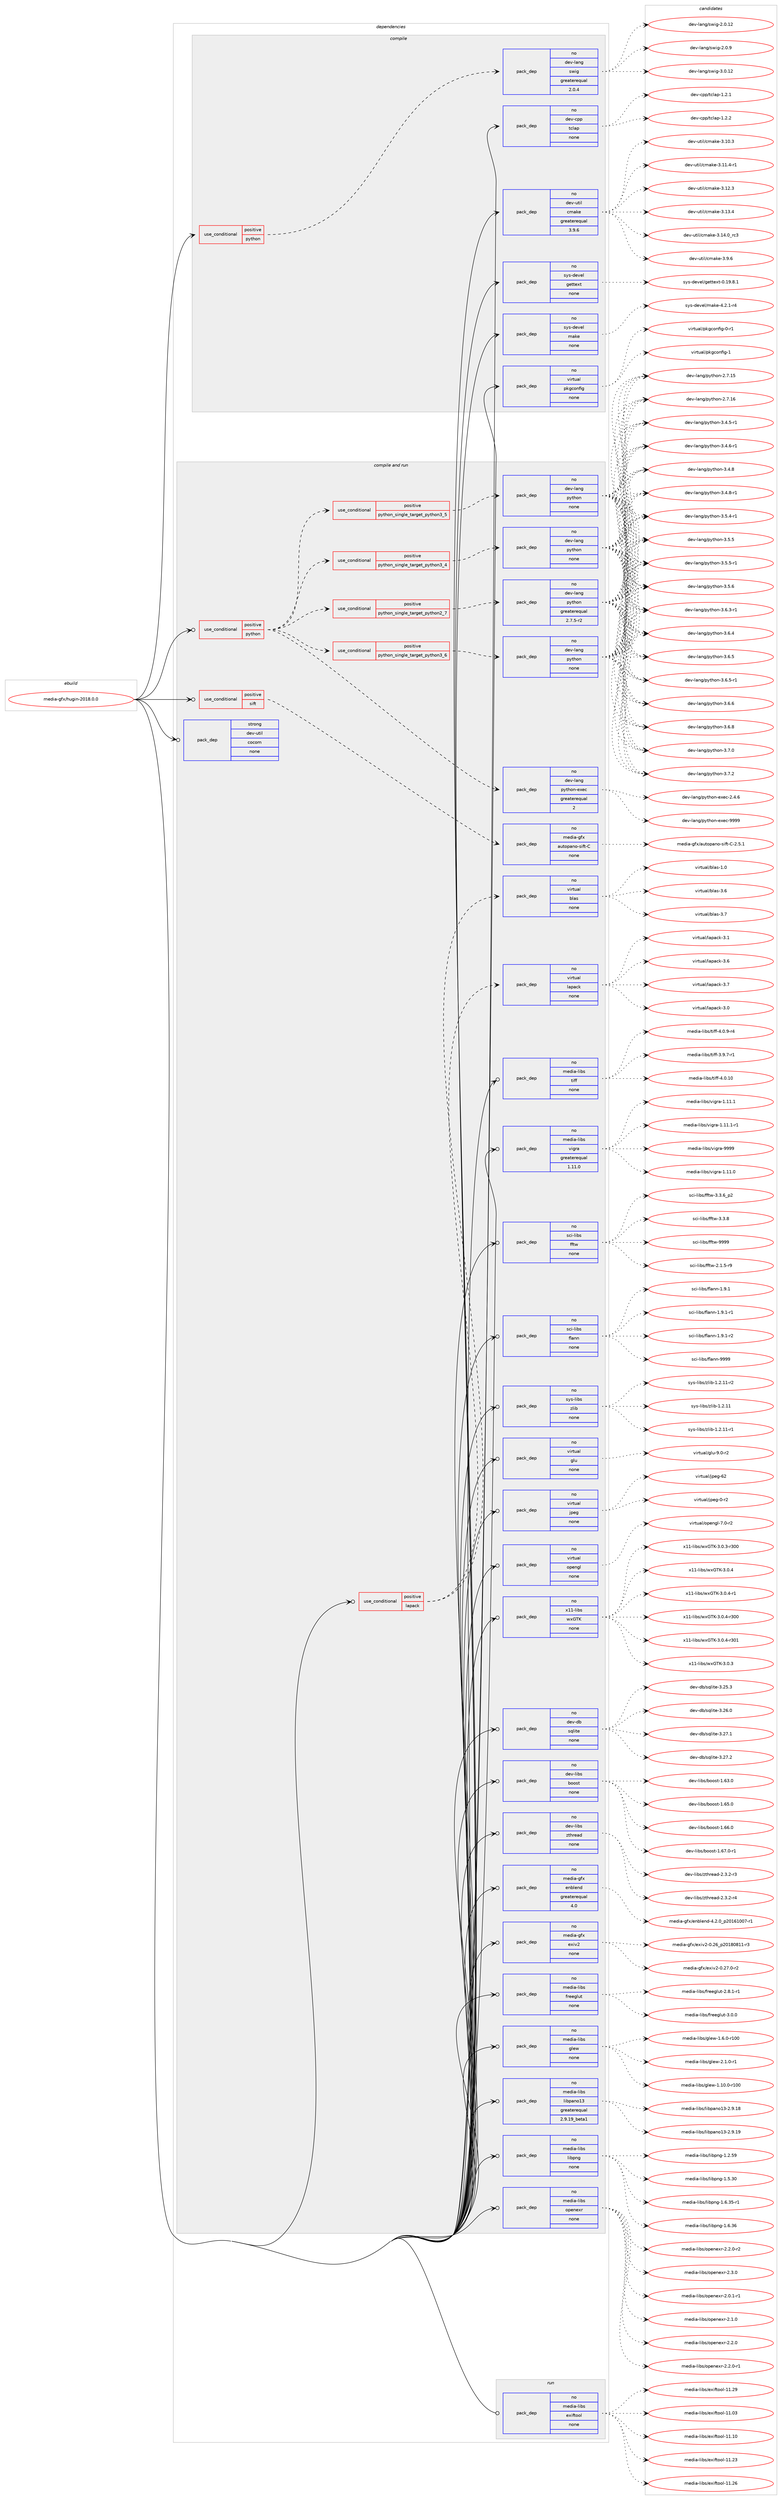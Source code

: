 digraph prolog {

# *************
# Graph options
# *************

newrank=true;
concentrate=true;
compound=true;
graph [rankdir=LR,fontname=Helvetica,fontsize=10,ranksep=1.5];#, ranksep=2.5, nodesep=0.2];
edge  [arrowhead=vee];
node  [fontname=Helvetica,fontsize=10];

# **********
# The ebuild
# **********

subgraph cluster_leftcol {
color=gray;
rank=same;
label=<<i>ebuild</i>>;
id [label="media-gfx/hugin-2018.0.0", color=red, width=4, href="../media-gfx/hugin-2018.0.0.svg"];
}

# ****************
# The dependencies
# ****************

subgraph cluster_midcol {
color=gray;
label=<<i>dependencies</i>>;
subgraph cluster_compile {
fillcolor="#eeeeee";
style=filled;
label=<<i>compile</i>>;
subgraph cond432851 {
dependency1605248 [label=<<TABLE BORDER="0" CELLBORDER="1" CELLSPACING="0" CELLPADDING="4"><TR><TD ROWSPAN="3" CELLPADDING="10">use_conditional</TD></TR><TR><TD>positive</TD></TR><TR><TD>python</TD></TR></TABLE>>, shape=none, color=red];
subgraph pack1146803 {
dependency1605249 [label=<<TABLE BORDER="0" CELLBORDER="1" CELLSPACING="0" CELLPADDING="4" WIDTH="220"><TR><TD ROWSPAN="6" CELLPADDING="30">pack_dep</TD></TR><TR><TD WIDTH="110">no</TD></TR><TR><TD>dev-lang</TD></TR><TR><TD>swig</TD></TR><TR><TD>greaterequal</TD></TR><TR><TD>2.0.4</TD></TR></TABLE>>, shape=none, color=blue];
}
dependency1605248:e -> dependency1605249:w [weight=20,style="dashed",arrowhead="vee"];
}
id:e -> dependency1605248:w [weight=20,style="solid",arrowhead="vee"];
subgraph pack1146804 {
dependency1605250 [label=<<TABLE BORDER="0" CELLBORDER="1" CELLSPACING="0" CELLPADDING="4" WIDTH="220"><TR><TD ROWSPAN="6" CELLPADDING="30">pack_dep</TD></TR><TR><TD WIDTH="110">no</TD></TR><TR><TD>dev-cpp</TD></TR><TR><TD>tclap</TD></TR><TR><TD>none</TD></TR><TR><TD></TD></TR></TABLE>>, shape=none, color=blue];
}
id:e -> dependency1605250:w [weight=20,style="solid",arrowhead="vee"];
subgraph pack1146805 {
dependency1605251 [label=<<TABLE BORDER="0" CELLBORDER="1" CELLSPACING="0" CELLPADDING="4" WIDTH="220"><TR><TD ROWSPAN="6" CELLPADDING="30">pack_dep</TD></TR><TR><TD WIDTH="110">no</TD></TR><TR><TD>dev-util</TD></TR><TR><TD>cmake</TD></TR><TR><TD>greaterequal</TD></TR><TR><TD>3.9.6</TD></TR></TABLE>>, shape=none, color=blue];
}
id:e -> dependency1605251:w [weight=20,style="solid",arrowhead="vee"];
subgraph pack1146806 {
dependency1605252 [label=<<TABLE BORDER="0" CELLBORDER="1" CELLSPACING="0" CELLPADDING="4" WIDTH="220"><TR><TD ROWSPAN="6" CELLPADDING="30">pack_dep</TD></TR><TR><TD WIDTH="110">no</TD></TR><TR><TD>sys-devel</TD></TR><TR><TD>gettext</TD></TR><TR><TD>none</TD></TR><TR><TD></TD></TR></TABLE>>, shape=none, color=blue];
}
id:e -> dependency1605252:w [weight=20,style="solid",arrowhead="vee"];
subgraph pack1146807 {
dependency1605253 [label=<<TABLE BORDER="0" CELLBORDER="1" CELLSPACING="0" CELLPADDING="4" WIDTH="220"><TR><TD ROWSPAN="6" CELLPADDING="30">pack_dep</TD></TR><TR><TD WIDTH="110">no</TD></TR><TR><TD>sys-devel</TD></TR><TR><TD>make</TD></TR><TR><TD>none</TD></TR><TR><TD></TD></TR></TABLE>>, shape=none, color=blue];
}
id:e -> dependency1605253:w [weight=20,style="solid",arrowhead="vee"];
subgraph pack1146808 {
dependency1605254 [label=<<TABLE BORDER="0" CELLBORDER="1" CELLSPACING="0" CELLPADDING="4" WIDTH="220"><TR><TD ROWSPAN="6" CELLPADDING="30">pack_dep</TD></TR><TR><TD WIDTH="110">no</TD></TR><TR><TD>virtual</TD></TR><TR><TD>pkgconfig</TD></TR><TR><TD>none</TD></TR><TR><TD></TD></TR></TABLE>>, shape=none, color=blue];
}
id:e -> dependency1605254:w [weight=20,style="solid",arrowhead="vee"];
}
subgraph cluster_compileandrun {
fillcolor="#eeeeee";
style=filled;
label=<<i>compile and run</i>>;
subgraph cond432852 {
dependency1605255 [label=<<TABLE BORDER="0" CELLBORDER="1" CELLSPACING="0" CELLPADDING="4"><TR><TD ROWSPAN="3" CELLPADDING="10">use_conditional</TD></TR><TR><TD>positive</TD></TR><TR><TD>lapack</TD></TR></TABLE>>, shape=none, color=red];
subgraph pack1146809 {
dependency1605256 [label=<<TABLE BORDER="0" CELLBORDER="1" CELLSPACING="0" CELLPADDING="4" WIDTH="220"><TR><TD ROWSPAN="6" CELLPADDING="30">pack_dep</TD></TR><TR><TD WIDTH="110">no</TD></TR><TR><TD>virtual</TD></TR><TR><TD>blas</TD></TR><TR><TD>none</TD></TR><TR><TD></TD></TR></TABLE>>, shape=none, color=blue];
}
dependency1605255:e -> dependency1605256:w [weight=20,style="dashed",arrowhead="vee"];
subgraph pack1146810 {
dependency1605257 [label=<<TABLE BORDER="0" CELLBORDER="1" CELLSPACING="0" CELLPADDING="4" WIDTH="220"><TR><TD ROWSPAN="6" CELLPADDING="30">pack_dep</TD></TR><TR><TD WIDTH="110">no</TD></TR><TR><TD>virtual</TD></TR><TR><TD>lapack</TD></TR><TR><TD>none</TD></TR><TR><TD></TD></TR></TABLE>>, shape=none, color=blue];
}
dependency1605255:e -> dependency1605257:w [weight=20,style="dashed",arrowhead="vee"];
}
id:e -> dependency1605255:w [weight=20,style="solid",arrowhead="odotvee"];
subgraph cond432853 {
dependency1605258 [label=<<TABLE BORDER="0" CELLBORDER="1" CELLSPACING="0" CELLPADDING="4"><TR><TD ROWSPAN="3" CELLPADDING="10">use_conditional</TD></TR><TR><TD>positive</TD></TR><TR><TD>python</TD></TR></TABLE>>, shape=none, color=red];
subgraph cond432854 {
dependency1605259 [label=<<TABLE BORDER="0" CELLBORDER="1" CELLSPACING="0" CELLPADDING="4"><TR><TD ROWSPAN="3" CELLPADDING="10">use_conditional</TD></TR><TR><TD>positive</TD></TR><TR><TD>python_single_target_python2_7</TD></TR></TABLE>>, shape=none, color=red];
subgraph pack1146811 {
dependency1605260 [label=<<TABLE BORDER="0" CELLBORDER="1" CELLSPACING="0" CELLPADDING="4" WIDTH="220"><TR><TD ROWSPAN="6" CELLPADDING="30">pack_dep</TD></TR><TR><TD WIDTH="110">no</TD></TR><TR><TD>dev-lang</TD></TR><TR><TD>python</TD></TR><TR><TD>greaterequal</TD></TR><TR><TD>2.7.5-r2</TD></TR></TABLE>>, shape=none, color=blue];
}
dependency1605259:e -> dependency1605260:w [weight=20,style="dashed",arrowhead="vee"];
}
dependency1605258:e -> dependency1605259:w [weight=20,style="dashed",arrowhead="vee"];
subgraph cond432855 {
dependency1605261 [label=<<TABLE BORDER="0" CELLBORDER="1" CELLSPACING="0" CELLPADDING="4"><TR><TD ROWSPAN="3" CELLPADDING="10">use_conditional</TD></TR><TR><TD>positive</TD></TR><TR><TD>python_single_target_python3_4</TD></TR></TABLE>>, shape=none, color=red];
subgraph pack1146812 {
dependency1605262 [label=<<TABLE BORDER="0" CELLBORDER="1" CELLSPACING="0" CELLPADDING="4" WIDTH="220"><TR><TD ROWSPAN="6" CELLPADDING="30">pack_dep</TD></TR><TR><TD WIDTH="110">no</TD></TR><TR><TD>dev-lang</TD></TR><TR><TD>python</TD></TR><TR><TD>none</TD></TR><TR><TD></TD></TR></TABLE>>, shape=none, color=blue];
}
dependency1605261:e -> dependency1605262:w [weight=20,style="dashed",arrowhead="vee"];
}
dependency1605258:e -> dependency1605261:w [weight=20,style="dashed",arrowhead="vee"];
subgraph cond432856 {
dependency1605263 [label=<<TABLE BORDER="0" CELLBORDER="1" CELLSPACING="0" CELLPADDING="4"><TR><TD ROWSPAN="3" CELLPADDING="10">use_conditional</TD></TR><TR><TD>positive</TD></TR><TR><TD>python_single_target_python3_5</TD></TR></TABLE>>, shape=none, color=red];
subgraph pack1146813 {
dependency1605264 [label=<<TABLE BORDER="0" CELLBORDER="1" CELLSPACING="0" CELLPADDING="4" WIDTH="220"><TR><TD ROWSPAN="6" CELLPADDING="30">pack_dep</TD></TR><TR><TD WIDTH="110">no</TD></TR><TR><TD>dev-lang</TD></TR><TR><TD>python</TD></TR><TR><TD>none</TD></TR><TR><TD></TD></TR></TABLE>>, shape=none, color=blue];
}
dependency1605263:e -> dependency1605264:w [weight=20,style="dashed",arrowhead="vee"];
}
dependency1605258:e -> dependency1605263:w [weight=20,style="dashed",arrowhead="vee"];
subgraph cond432857 {
dependency1605265 [label=<<TABLE BORDER="0" CELLBORDER="1" CELLSPACING="0" CELLPADDING="4"><TR><TD ROWSPAN="3" CELLPADDING="10">use_conditional</TD></TR><TR><TD>positive</TD></TR><TR><TD>python_single_target_python3_6</TD></TR></TABLE>>, shape=none, color=red];
subgraph pack1146814 {
dependency1605266 [label=<<TABLE BORDER="0" CELLBORDER="1" CELLSPACING="0" CELLPADDING="4" WIDTH="220"><TR><TD ROWSPAN="6" CELLPADDING="30">pack_dep</TD></TR><TR><TD WIDTH="110">no</TD></TR><TR><TD>dev-lang</TD></TR><TR><TD>python</TD></TR><TR><TD>none</TD></TR><TR><TD></TD></TR></TABLE>>, shape=none, color=blue];
}
dependency1605265:e -> dependency1605266:w [weight=20,style="dashed",arrowhead="vee"];
}
dependency1605258:e -> dependency1605265:w [weight=20,style="dashed",arrowhead="vee"];
subgraph pack1146815 {
dependency1605267 [label=<<TABLE BORDER="0" CELLBORDER="1" CELLSPACING="0" CELLPADDING="4" WIDTH="220"><TR><TD ROWSPAN="6" CELLPADDING="30">pack_dep</TD></TR><TR><TD WIDTH="110">no</TD></TR><TR><TD>dev-lang</TD></TR><TR><TD>python-exec</TD></TR><TR><TD>greaterequal</TD></TR><TR><TD>2</TD></TR></TABLE>>, shape=none, color=blue];
}
dependency1605258:e -> dependency1605267:w [weight=20,style="dashed",arrowhead="vee"];
}
id:e -> dependency1605258:w [weight=20,style="solid",arrowhead="odotvee"];
subgraph cond432858 {
dependency1605268 [label=<<TABLE BORDER="0" CELLBORDER="1" CELLSPACING="0" CELLPADDING="4"><TR><TD ROWSPAN="3" CELLPADDING="10">use_conditional</TD></TR><TR><TD>positive</TD></TR><TR><TD>sift</TD></TR></TABLE>>, shape=none, color=red];
subgraph pack1146816 {
dependency1605269 [label=<<TABLE BORDER="0" CELLBORDER="1" CELLSPACING="0" CELLPADDING="4" WIDTH="220"><TR><TD ROWSPAN="6" CELLPADDING="30">pack_dep</TD></TR><TR><TD WIDTH="110">no</TD></TR><TR><TD>media-gfx</TD></TR><TR><TD>autopano-sift-C</TD></TR><TR><TD>none</TD></TR><TR><TD></TD></TR></TABLE>>, shape=none, color=blue];
}
dependency1605268:e -> dependency1605269:w [weight=20,style="dashed",arrowhead="vee"];
}
id:e -> dependency1605268:w [weight=20,style="solid",arrowhead="odotvee"];
subgraph pack1146817 {
dependency1605270 [label=<<TABLE BORDER="0" CELLBORDER="1" CELLSPACING="0" CELLPADDING="4" WIDTH="220"><TR><TD ROWSPAN="6" CELLPADDING="30">pack_dep</TD></TR><TR><TD WIDTH="110">no</TD></TR><TR><TD>dev-db</TD></TR><TR><TD>sqlite</TD></TR><TR><TD>none</TD></TR><TR><TD></TD></TR></TABLE>>, shape=none, color=blue];
}
id:e -> dependency1605270:w [weight=20,style="solid",arrowhead="odotvee"];
subgraph pack1146818 {
dependency1605271 [label=<<TABLE BORDER="0" CELLBORDER="1" CELLSPACING="0" CELLPADDING="4" WIDTH="220"><TR><TD ROWSPAN="6" CELLPADDING="30">pack_dep</TD></TR><TR><TD WIDTH="110">no</TD></TR><TR><TD>dev-libs</TD></TR><TR><TD>boost</TD></TR><TR><TD>none</TD></TR><TR><TD></TD></TR></TABLE>>, shape=none, color=blue];
}
id:e -> dependency1605271:w [weight=20,style="solid",arrowhead="odotvee"];
subgraph pack1146819 {
dependency1605272 [label=<<TABLE BORDER="0" CELLBORDER="1" CELLSPACING="0" CELLPADDING="4" WIDTH="220"><TR><TD ROWSPAN="6" CELLPADDING="30">pack_dep</TD></TR><TR><TD WIDTH="110">no</TD></TR><TR><TD>dev-libs</TD></TR><TR><TD>zthread</TD></TR><TR><TD>none</TD></TR><TR><TD></TD></TR></TABLE>>, shape=none, color=blue];
}
id:e -> dependency1605272:w [weight=20,style="solid",arrowhead="odotvee"];
subgraph pack1146820 {
dependency1605273 [label=<<TABLE BORDER="0" CELLBORDER="1" CELLSPACING="0" CELLPADDING="4" WIDTH="220"><TR><TD ROWSPAN="6" CELLPADDING="30">pack_dep</TD></TR><TR><TD WIDTH="110">no</TD></TR><TR><TD>media-gfx</TD></TR><TR><TD>enblend</TD></TR><TR><TD>greaterequal</TD></TR><TR><TD>4.0</TD></TR></TABLE>>, shape=none, color=blue];
}
id:e -> dependency1605273:w [weight=20,style="solid",arrowhead="odotvee"];
subgraph pack1146821 {
dependency1605274 [label=<<TABLE BORDER="0" CELLBORDER="1" CELLSPACING="0" CELLPADDING="4" WIDTH="220"><TR><TD ROWSPAN="6" CELLPADDING="30">pack_dep</TD></TR><TR><TD WIDTH="110">no</TD></TR><TR><TD>media-gfx</TD></TR><TR><TD>exiv2</TD></TR><TR><TD>none</TD></TR><TR><TD></TD></TR></TABLE>>, shape=none, color=blue];
}
id:e -> dependency1605274:w [weight=20,style="solid",arrowhead="odotvee"];
subgraph pack1146822 {
dependency1605275 [label=<<TABLE BORDER="0" CELLBORDER="1" CELLSPACING="0" CELLPADDING="4" WIDTH="220"><TR><TD ROWSPAN="6" CELLPADDING="30">pack_dep</TD></TR><TR><TD WIDTH="110">no</TD></TR><TR><TD>media-libs</TD></TR><TR><TD>freeglut</TD></TR><TR><TD>none</TD></TR><TR><TD></TD></TR></TABLE>>, shape=none, color=blue];
}
id:e -> dependency1605275:w [weight=20,style="solid",arrowhead="odotvee"];
subgraph pack1146823 {
dependency1605276 [label=<<TABLE BORDER="0" CELLBORDER="1" CELLSPACING="0" CELLPADDING="4" WIDTH="220"><TR><TD ROWSPAN="6" CELLPADDING="30">pack_dep</TD></TR><TR><TD WIDTH="110">no</TD></TR><TR><TD>media-libs</TD></TR><TR><TD>glew</TD></TR><TR><TD>none</TD></TR><TR><TD></TD></TR></TABLE>>, shape=none, color=blue];
}
id:e -> dependency1605276:w [weight=20,style="solid",arrowhead="odotvee"];
subgraph pack1146824 {
dependency1605277 [label=<<TABLE BORDER="0" CELLBORDER="1" CELLSPACING="0" CELLPADDING="4" WIDTH="220"><TR><TD ROWSPAN="6" CELLPADDING="30">pack_dep</TD></TR><TR><TD WIDTH="110">no</TD></TR><TR><TD>media-libs</TD></TR><TR><TD>libpano13</TD></TR><TR><TD>greaterequal</TD></TR><TR><TD>2.9.19_beta1</TD></TR></TABLE>>, shape=none, color=blue];
}
id:e -> dependency1605277:w [weight=20,style="solid",arrowhead="odotvee"];
subgraph pack1146825 {
dependency1605278 [label=<<TABLE BORDER="0" CELLBORDER="1" CELLSPACING="0" CELLPADDING="4" WIDTH="220"><TR><TD ROWSPAN="6" CELLPADDING="30">pack_dep</TD></TR><TR><TD WIDTH="110">no</TD></TR><TR><TD>media-libs</TD></TR><TR><TD>libpng</TD></TR><TR><TD>none</TD></TR><TR><TD></TD></TR></TABLE>>, shape=none, color=blue];
}
id:e -> dependency1605278:w [weight=20,style="solid",arrowhead="odotvee"];
subgraph pack1146826 {
dependency1605279 [label=<<TABLE BORDER="0" CELLBORDER="1" CELLSPACING="0" CELLPADDING="4" WIDTH="220"><TR><TD ROWSPAN="6" CELLPADDING="30">pack_dep</TD></TR><TR><TD WIDTH="110">no</TD></TR><TR><TD>media-libs</TD></TR><TR><TD>openexr</TD></TR><TR><TD>none</TD></TR><TR><TD></TD></TR></TABLE>>, shape=none, color=blue];
}
id:e -> dependency1605279:w [weight=20,style="solid",arrowhead="odotvee"];
subgraph pack1146827 {
dependency1605280 [label=<<TABLE BORDER="0" CELLBORDER="1" CELLSPACING="0" CELLPADDING="4" WIDTH="220"><TR><TD ROWSPAN="6" CELLPADDING="30">pack_dep</TD></TR><TR><TD WIDTH="110">no</TD></TR><TR><TD>media-libs</TD></TR><TR><TD>tiff</TD></TR><TR><TD>none</TD></TR><TR><TD></TD></TR></TABLE>>, shape=none, color=blue];
}
id:e -> dependency1605280:w [weight=20,style="solid",arrowhead="odotvee"];
subgraph pack1146828 {
dependency1605281 [label=<<TABLE BORDER="0" CELLBORDER="1" CELLSPACING="0" CELLPADDING="4" WIDTH="220"><TR><TD ROWSPAN="6" CELLPADDING="30">pack_dep</TD></TR><TR><TD WIDTH="110">no</TD></TR><TR><TD>media-libs</TD></TR><TR><TD>vigra</TD></TR><TR><TD>greaterequal</TD></TR><TR><TD>1.11.0</TD></TR></TABLE>>, shape=none, color=blue];
}
id:e -> dependency1605281:w [weight=20,style="solid",arrowhead="odotvee"];
subgraph pack1146829 {
dependency1605282 [label=<<TABLE BORDER="0" CELLBORDER="1" CELLSPACING="0" CELLPADDING="4" WIDTH="220"><TR><TD ROWSPAN="6" CELLPADDING="30">pack_dep</TD></TR><TR><TD WIDTH="110">no</TD></TR><TR><TD>sci-libs</TD></TR><TR><TD>fftw</TD></TR><TR><TD>none</TD></TR><TR><TD></TD></TR></TABLE>>, shape=none, color=blue];
}
id:e -> dependency1605282:w [weight=20,style="solid",arrowhead="odotvee"];
subgraph pack1146830 {
dependency1605283 [label=<<TABLE BORDER="0" CELLBORDER="1" CELLSPACING="0" CELLPADDING="4" WIDTH="220"><TR><TD ROWSPAN="6" CELLPADDING="30">pack_dep</TD></TR><TR><TD WIDTH="110">no</TD></TR><TR><TD>sci-libs</TD></TR><TR><TD>flann</TD></TR><TR><TD>none</TD></TR><TR><TD></TD></TR></TABLE>>, shape=none, color=blue];
}
id:e -> dependency1605283:w [weight=20,style="solid",arrowhead="odotvee"];
subgraph pack1146831 {
dependency1605284 [label=<<TABLE BORDER="0" CELLBORDER="1" CELLSPACING="0" CELLPADDING="4" WIDTH="220"><TR><TD ROWSPAN="6" CELLPADDING="30">pack_dep</TD></TR><TR><TD WIDTH="110">no</TD></TR><TR><TD>sys-libs</TD></TR><TR><TD>zlib</TD></TR><TR><TD>none</TD></TR><TR><TD></TD></TR></TABLE>>, shape=none, color=blue];
}
id:e -> dependency1605284:w [weight=20,style="solid",arrowhead="odotvee"];
subgraph pack1146832 {
dependency1605285 [label=<<TABLE BORDER="0" CELLBORDER="1" CELLSPACING="0" CELLPADDING="4" WIDTH="220"><TR><TD ROWSPAN="6" CELLPADDING="30">pack_dep</TD></TR><TR><TD WIDTH="110">no</TD></TR><TR><TD>virtual</TD></TR><TR><TD>glu</TD></TR><TR><TD>none</TD></TR><TR><TD></TD></TR></TABLE>>, shape=none, color=blue];
}
id:e -> dependency1605285:w [weight=20,style="solid",arrowhead="odotvee"];
subgraph pack1146833 {
dependency1605286 [label=<<TABLE BORDER="0" CELLBORDER="1" CELLSPACING="0" CELLPADDING="4" WIDTH="220"><TR><TD ROWSPAN="6" CELLPADDING="30">pack_dep</TD></TR><TR><TD WIDTH="110">no</TD></TR><TR><TD>virtual</TD></TR><TR><TD>jpeg</TD></TR><TR><TD>none</TD></TR><TR><TD></TD></TR></TABLE>>, shape=none, color=blue];
}
id:e -> dependency1605286:w [weight=20,style="solid",arrowhead="odotvee"];
subgraph pack1146834 {
dependency1605287 [label=<<TABLE BORDER="0" CELLBORDER="1" CELLSPACING="0" CELLPADDING="4" WIDTH="220"><TR><TD ROWSPAN="6" CELLPADDING="30">pack_dep</TD></TR><TR><TD WIDTH="110">no</TD></TR><TR><TD>virtual</TD></TR><TR><TD>opengl</TD></TR><TR><TD>none</TD></TR><TR><TD></TD></TR></TABLE>>, shape=none, color=blue];
}
id:e -> dependency1605287:w [weight=20,style="solid",arrowhead="odotvee"];
subgraph pack1146835 {
dependency1605288 [label=<<TABLE BORDER="0" CELLBORDER="1" CELLSPACING="0" CELLPADDING="4" WIDTH="220"><TR><TD ROWSPAN="6" CELLPADDING="30">pack_dep</TD></TR><TR><TD WIDTH="110">no</TD></TR><TR><TD>x11-libs</TD></TR><TR><TD>wxGTK</TD></TR><TR><TD>none</TD></TR><TR><TD></TD></TR></TABLE>>, shape=none, color=blue];
}
id:e -> dependency1605288:w [weight=20,style="solid",arrowhead="odotvee"];
subgraph pack1146836 {
dependency1605289 [label=<<TABLE BORDER="0" CELLBORDER="1" CELLSPACING="0" CELLPADDING="4" WIDTH="220"><TR><TD ROWSPAN="6" CELLPADDING="30">pack_dep</TD></TR><TR><TD WIDTH="110">strong</TD></TR><TR><TD>dev-util</TD></TR><TR><TD>cocom</TD></TR><TR><TD>none</TD></TR><TR><TD></TD></TR></TABLE>>, shape=none, color=blue];
}
id:e -> dependency1605289:w [weight=20,style="solid",arrowhead="odotvee"];
}
subgraph cluster_run {
fillcolor="#eeeeee";
style=filled;
label=<<i>run</i>>;
subgraph pack1146837 {
dependency1605290 [label=<<TABLE BORDER="0" CELLBORDER="1" CELLSPACING="0" CELLPADDING="4" WIDTH="220"><TR><TD ROWSPAN="6" CELLPADDING="30">pack_dep</TD></TR><TR><TD WIDTH="110">no</TD></TR><TR><TD>media-libs</TD></TR><TR><TD>exiftool</TD></TR><TR><TD>none</TD></TR><TR><TD></TD></TR></TABLE>>, shape=none, color=blue];
}
id:e -> dependency1605290:w [weight=20,style="solid",arrowhead="odot"];
}
}

# **************
# The candidates
# **************

subgraph cluster_choices {
rank=same;
color=gray;
label=<<i>candidates</i>>;

subgraph choice1146803 {
color=black;
nodesep=1;
choice10010111845108971101034711511910510345504648464950 [label="dev-lang/swig-2.0.12", color=red, width=4,href="../dev-lang/swig-2.0.12.svg"];
choice100101118451089711010347115119105103455046484657 [label="dev-lang/swig-2.0.9", color=red, width=4,href="../dev-lang/swig-2.0.9.svg"];
choice10010111845108971101034711511910510345514648464950 [label="dev-lang/swig-3.0.12", color=red, width=4,href="../dev-lang/swig-3.0.12.svg"];
dependency1605249:e -> choice10010111845108971101034711511910510345504648464950:w [style=dotted,weight="100"];
dependency1605249:e -> choice100101118451089711010347115119105103455046484657:w [style=dotted,weight="100"];
dependency1605249:e -> choice10010111845108971101034711511910510345514648464950:w [style=dotted,weight="100"];
}
subgraph choice1146804 {
color=black;
nodesep=1;
choice1001011184599112112471169910897112454946504649 [label="dev-cpp/tclap-1.2.1", color=red, width=4,href="../dev-cpp/tclap-1.2.1.svg"];
choice1001011184599112112471169910897112454946504650 [label="dev-cpp/tclap-1.2.2", color=red, width=4,href="../dev-cpp/tclap-1.2.2.svg"];
dependency1605250:e -> choice1001011184599112112471169910897112454946504649:w [style=dotted,weight="100"];
dependency1605250:e -> choice1001011184599112112471169910897112454946504650:w [style=dotted,weight="100"];
}
subgraph choice1146805 {
color=black;
nodesep=1;
choice1001011184511711610510847991099710710145514649484651 [label="dev-util/cmake-3.10.3", color=red, width=4,href="../dev-util/cmake-3.10.3.svg"];
choice10010111845117116105108479910997107101455146494946524511449 [label="dev-util/cmake-3.11.4-r1", color=red, width=4,href="../dev-util/cmake-3.11.4-r1.svg"];
choice1001011184511711610510847991099710710145514649504651 [label="dev-util/cmake-3.12.3", color=red, width=4,href="../dev-util/cmake-3.12.3.svg"];
choice1001011184511711610510847991099710710145514649514652 [label="dev-util/cmake-3.13.4", color=red, width=4,href="../dev-util/cmake-3.13.4.svg"];
choice1001011184511711610510847991099710710145514649524648951149951 [label="dev-util/cmake-3.14.0_rc3", color=red, width=4,href="../dev-util/cmake-3.14.0_rc3.svg"];
choice10010111845117116105108479910997107101455146574654 [label="dev-util/cmake-3.9.6", color=red, width=4,href="../dev-util/cmake-3.9.6.svg"];
dependency1605251:e -> choice1001011184511711610510847991099710710145514649484651:w [style=dotted,weight="100"];
dependency1605251:e -> choice10010111845117116105108479910997107101455146494946524511449:w [style=dotted,weight="100"];
dependency1605251:e -> choice1001011184511711610510847991099710710145514649504651:w [style=dotted,weight="100"];
dependency1605251:e -> choice1001011184511711610510847991099710710145514649514652:w [style=dotted,weight="100"];
dependency1605251:e -> choice1001011184511711610510847991099710710145514649524648951149951:w [style=dotted,weight="100"];
dependency1605251:e -> choice10010111845117116105108479910997107101455146574654:w [style=dotted,weight="100"];
}
subgraph choice1146806 {
color=black;
nodesep=1;
choice1151211154510010111810110847103101116116101120116454846495746564649 [label="sys-devel/gettext-0.19.8.1", color=red, width=4,href="../sys-devel/gettext-0.19.8.1.svg"];
dependency1605252:e -> choice1151211154510010111810110847103101116116101120116454846495746564649:w [style=dotted,weight="100"];
}
subgraph choice1146807 {
color=black;
nodesep=1;
choice1151211154510010111810110847109971071014552465046494511452 [label="sys-devel/make-4.2.1-r4", color=red, width=4,href="../sys-devel/make-4.2.1-r4.svg"];
dependency1605253:e -> choice1151211154510010111810110847109971071014552465046494511452:w [style=dotted,weight="100"];
}
subgraph choice1146808 {
color=black;
nodesep=1;
choice11810511411611797108471121071039911111010210510345484511449 [label="virtual/pkgconfig-0-r1", color=red, width=4,href="../virtual/pkgconfig-0-r1.svg"];
choice1181051141161179710847112107103991111101021051034549 [label="virtual/pkgconfig-1", color=red, width=4,href="../virtual/pkgconfig-1.svg"];
dependency1605254:e -> choice11810511411611797108471121071039911111010210510345484511449:w [style=dotted,weight="100"];
dependency1605254:e -> choice1181051141161179710847112107103991111101021051034549:w [style=dotted,weight="100"];
}
subgraph choice1146809 {
color=black;
nodesep=1;
choice1181051141161179710847981089711545494648 [label="virtual/blas-1.0", color=red, width=4,href="../virtual/blas-1.0.svg"];
choice1181051141161179710847981089711545514654 [label="virtual/blas-3.6", color=red, width=4,href="../virtual/blas-3.6.svg"];
choice1181051141161179710847981089711545514655 [label="virtual/blas-3.7", color=red, width=4,href="../virtual/blas-3.7.svg"];
dependency1605256:e -> choice1181051141161179710847981089711545494648:w [style=dotted,weight="100"];
dependency1605256:e -> choice1181051141161179710847981089711545514654:w [style=dotted,weight="100"];
dependency1605256:e -> choice1181051141161179710847981089711545514655:w [style=dotted,weight="100"];
}
subgraph choice1146810 {
color=black;
nodesep=1;
choice118105114116117971084710897112979910745514648 [label="virtual/lapack-3.0", color=red, width=4,href="../virtual/lapack-3.0.svg"];
choice118105114116117971084710897112979910745514649 [label="virtual/lapack-3.1", color=red, width=4,href="../virtual/lapack-3.1.svg"];
choice118105114116117971084710897112979910745514654 [label="virtual/lapack-3.6", color=red, width=4,href="../virtual/lapack-3.6.svg"];
choice118105114116117971084710897112979910745514655 [label="virtual/lapack-3.7", color=red, width=4,href="../virtual/lapack-3.7.svg"];
dependency1605257:e -> choice118105114116117971084710897112979910745514648:w [style=dotted,weight="100"];
dependency1605257:e -> choice118105114116117971084710897112979910745514649:w [style=dotted,weight="100"];
dependency1605257:e -> choice118105114116117971084710897112979910745514654:w [style=dotted,weight="100"];
dependency1605257:e -> choice118105114116117971084710897112979910745514655:w [style=dotted,weight="100"];
}
subgraph choice1146811 {
color=black;
nodesep=1;
choice10010111845108971101034711212111610411111045504655464953 [label="dev-lang/python-2.7.15", color=red, width=4,href="../dev-lang/python-2.7.15.svg"];
choice10010111845108971101034711212111610411111045504655464954 [label="dev-lang/python-2.7.16", color=red, width=4,href="../dev-lang/python-2.7.16.svg"];
choice1001011184510897110103471121211161041111104551465246534511449 [label="dev-lang/python-3.4.5-r1", color=red, width=4,href="../dev-lang/python-3.4.5-r1.svg"];
choice1001011184510897110103471121211161041111104551465246544511449 [label="dev-lang/python-3.4.6-r1", color=red, width=4,href="../dev-lang/python-3.4.6-r1.svg"];
choice100101118451089711010347112121116104111110455146524656 [label="dev-lang/python-3.4.8", color=red, width=4,href="../dev-lang/python-3.4.8.svg"];
choice1001011184510897110103471121211161041111104551465246564511449 [label="dev-lang/python-3.4.8-r1", color=red, width=4,href="../dev-lang/python-3.4.8-r1.svg"];
choice1001011184510897110103471121211161041111104551465346524511449 [label="dev-lang/python-3.5.4-r1", color=red, width=4,href="../dev-lang/python-3.5.4-r1.svg"];
choice100101118451089711010347112121116104111110455146534653 [label="dev-lang/python-3.5.5", color=red, width=4,href="../dev-lang/python-3.5.5.svg"];
choice1001011184510897110103471121211161041111104551465346534511449 [label="dev-lang/python-3.5.5-r1", color=red, width=4,href="../dev-lang/python-3.5.5-r1.svg"];
choice100101118451089711010347112121116104111110455146534654 [label="dev-lang/python-3.5.6", color=red, width=4,href="../dev-lang/python-3.5.6.svg"];
choice1001011184510897110103471121211161041111104551465446514511449 [label="dev-lang/python-3.6.3-r1", color=red, width=4,href="../dev-lang/python-3.6.3-r1.svg"];
choice100101118451089711010347112121116104111110455146544652 [label="dev-lang/python-3.6.4", color=red, width=4,href="../dev-lang/python-3.6.4.svg"];
choice100101118451089711010347112121116104111110455146544653 [label="dev-lang/python-3.6.5", color=red, width=4,href="../dev-lang/python-3.6.5.svg"];
choice1001011184510897110103471121211161041111104551465446534511449 [label="dev-lang/python-3.6.5-r1", color=red, width=4,href="../dev-lang/python-3.6.5-r1.svg"];
choice100101118451089711010347112121116104111110455146544654 [label="dev-lang/python-3.6.6", color=red, width=4,href="../dev-lang/python-3.6.6.svg"];
choice100101118451089711010347112121116104111110455146544656 [label="dev-lang/python-3.6.8", color=red, width=4,href="../dev-lang/python-3.6.8.svg"];
choice100101118451089711010347112121116104111110455146554648 [label="dev-lang/python-3.7.0", color=red, width=4,href="../dev-lang/python-3.7.0.svg"];
choice100101118451089711010347112121116104111110455146554650 [label="dev-lang/python-3.7.2", color=red, width=4,href="../dev-lang/python-3.7.2.svg"];
dependency1605260:e -> choice10010111845108971101034711212111610411111045504655464953:w [style=dotted,weight="100"];
dependency1605260:e -> choice10010111845108971101034711212111610411111045504655464954:w [style=dotted,weight="100"];
dependency1605260:e -> choice1001011184510897110103471121211161041111104551465246534511449:w [style=dotted,weight="100"];
dependency1605260:e -> choice1001011184510897110103471121211161041111104551465246544511449:w [style=dotted,weight="100"];
dependency1605260:e -> choice100101118451089711010347112121116104111110455146524656:w [style=dotted,weight="100"];
dependency1605260:e -> choice1001011184510897110103471121211161041111104551465246564511449:w [style=dotted,weight="100"];
dependency1605260:e -> choice1001011184510897110103471121211161041111104551465346524511449:w [style=dotted,weight="100"];
dependency1605260:e -> choice100101118451089711010347112121116104111110455146534653:w [style=dotted,weight="100"];
dependency1605260:e -> choice1001011184510897110103471121211161041111104551465346534511449:w [style=dotted,weight="100"];
dependency1605260:e -> choice100101118451089711010347112121116104111110455146534654:w [style=dotted,weight="100"];
dependency1605260:e -> choice1001011184510897110103471121211161041111104551465446514511449:w [style=dotted,weight="100"];
dependency1605260:e -> choice100101118451089711010347112121116104111110455146544652:w [style=dotted,weight="100"];
dependency1605260:e -> choice100101118451089711010347112121116104111110455146544653:w [style=dotted,weight="100"];
dependency1605260:e -> choice1001011184510897110103471121211161041111104551465446534511449:w [style=dotted,weight="100"];
dependency1605260:e -> choice100101118451089711010347112121116104111110455146544654:w [style=dotted,weight="100"];
dependency1605260:e -> choice100101118451089711010347112121116104111110455146544656:w [style=dotted,weight="100"];
dependency1605260:e -> choice100101118451089711010347112121116104111110455146554648:w [style=dotted,weight="100"];
dependency1605260:e -> choice100101118451089711010347112121116104111110455146554650:w [style=dotted,weight="100"];
}
subgraph choice1146812 {
color=black;
nodesep=1;
choice10010111845108971101034711212111610411111045504655464953 [label="dev-lang/python-2.7.15", color=red, width=4,href="../dev-lang/python-2.7.15.svg"];
choice10010111845108971101034711212111610411111045504655464954 [label="dev-lang/python-2.7.16", color=red, width=4,href="../dev-lang/python-2.7.16.svg"];
choice1001011184510897110103471121211161041111104551465246534511449 [label="dev-lang/python-3.4.5-r1", color=red, width=4,href="../dev-lang/python-3.4.5-r1.svg"];
choice1001011184510897110103471121211161041111104551465246544511449 [label="dev-lang/python-3.4.6-r1", color=red, width=4,href="../dev-lang/python-3.4.6-r1.svg"];
choice100101118451089711010347112121116104111110455146524656 [label="dev-lang/python-3.4.8", color=red, width=4,href="../dev-lang/python-3.4.8.svg"];
choice1001011184510897110103471121211161041111104551465246564511449 [label="dev-lang/python-3.4.8-r1", color=red, width=4,href="../dev-lang/python-3.4.8-r1.svg"];
choice1001011184510897110103471121211161041111104551465346524511449 [label="dev-lang/python-3.5.4-r1", color=red, width=4,href="../dev-lang/python-3.5.4-r1.svg"];
choice100101118451089711010347112121116104111110455146534653 [label="dev-lang/python-3.5.5", color=red, width=4,href="../dev-lang/python-3.5.5.svg"];
choice1001011184510897110103471121211161041111104551465346534511449 [label="dev-lang/python-3.5.5-r1", color=red, width=4,href="../dev-lang/python-3.5.5-r1.svg"];
choice100101118451089711010347112121116104111110455146534654 [label="dev-lang/python-3.5.6", color=red, width=4,href="../dev-lang/python-3.5.6.svg"];
choice1001011184510897110103471121211161041111104551465446514511449 [label="dev-lang/python-3.6.3-r1", color=red, width=4,href="../dev-lang/python-3.6.3-r1.svg"];
choice100101118451089711010347112121116104111110455146544652 [label="dev-lang/python-3.6.4", color=red, width=4,href="../dev-lang/python-3.6.4.svg"];
choice100101118451089711010347112121116104111110455146544653 [label="dev-lang/python-3.6.5", color=red, width=4,href="../dev-lang/python-3.6.5.svg"];
choice1001011184510897110103471121211161041111104551465446534511449 [label="dev-lang/python-3.6.5-r1", color=red, width=4,href="../dev-lang/python-3.6.5-r1.svg"];
choice100101118451089711010347112121116104111110455146544654 [label="dev-lang/python-3.6.6", color=red, width=4,href="../dev-lang/python-3.6.6.svg"];
choice100101118451089711010347112121116104111110455146544656 [label="dev-lang/python-3.6.8", color=red, width=4,href="../dev-lang/python-3.6.8.svg"];
choice100101118451089711010347112121116104111110455146554648 [label="dev-lang/python-3.7.0", color=red, width=4,href="../dev-lang/python-3.7.0.svg"];
choice100101118451089711010347112121116104111110455146554650 [label="dev-lang/python-3.7.2", color=red, width=4,href="../dev-lang/python-3.7.2.svg"];
dependency1605262:e -> choice10010111845108971101034711212111610411111045504655464953:w [style=dotted,weight="100"];
dependency1605262:e -> choice10010111845108971101034711212111610411111045504655464954:w [style=dotted,weight="100"];
dependency1605262:e -> choice1001011184510897110103471121211161041111104551465246534511449:w [style=dotted,weight="100"];
dependency1605262:e -> choice1001011184510897110103471121211161041111104551465246544511449:w [style=dotted,weight="100"];
dependency1605262:e -> choice100101118451089711010347112121116104111110455146524656:w [style=dotted,weight="100"];
dependency1605262:e -> choice1001011184510897110103471121211161041111104551465246564511449:w [style=dotted,weight="100"];
dependency1605262:e -> choice1001011184510897110103471121211161041111104551465346524511449:w [style=dotted,weight="100"];
dependency1605262:e -> choice100101118451089711010347112121116104111110455146534653:w [style=dotted,weight="100"];
dependency1605262:e -> choice1001011184510897110103471121211161041111104551465346534511449:w [style=dotted,weight="100"];
dependency1605262:e -> choice100101118451089711010347112121116104111110455146534654:w [style=dotted,weight="100"];
dependency1605262:e -> choice1001011184510897110103471121211161041111104551465446514511449:w [style=dotted,weight="100"];
dependency1605262:e -> choice100101118451089711010347112121116104111110455146544652:w [style=dotted,weight="100"];
dependency1605262:e -> choice100101118451089711010347112121116104111110455146544653:w [style=dotted,weight="100"];
dependency1605262:e -> choice1001011184510897110103471121211161041111104551465446534511449:w [style=dotted,weight="100"];
dependency1605262:e -> choice100101118451089711010347112121116104111110455146544654:w [style=dotted,weight="100"];
dependency1605262:e -> choice100101118451089711010347112121116104111110455146544656:w [style=dotted,weight="100"];
dependency1605262:e -> choice100101118451089711010347112121116104111110455146554648:w [style=dotted,weight="100"];
dependency1605262:e -> choice100101118451089711010347112121116104111110455146554650:w [style=dotted,weight="100"];
}
subgraph choice1146813 {
color=black;
nodesep=1;
choice10010111845108971101034711212111610411111045504655464953 [label="dev-lang/python-2.7.15", color=red, width=4,href="../dev-lang/python-2.7.15.svg"];
choice10010111845108971101034711212111610411111045504655464954 [label="dev-lang/python-2.7.16", color=red, width=4,href="../dev-lang/python-2.7.16.svg"];
choice1001011184510897110103471121211161041111104551465246534511449 [label="dev-lang/python-3.4.5-r1", color=red, width=4,href="../dev-lang/python-3.4.5-r1.svg"];
choice1001011184510897110103471121211161041111104551465246544511449 [label="dev-lang/python-3.4.6-r1", color=red, width=4,href="../dev-lang/python-3.4.6-r1.svg"];
choice100101118451089711010347112121116104111110455146524656 [label="dev-lang/python-3.4.8", color=red, width=4,href="../dev-lang/python-3.4.8.svg"];
choice1001011184510897110103471121211161041111104551465246564511449 [label="dev-lang/python-3.4.8-r1", color=red, width=4,href="../dev-lang/python-3.4.8-r1.svg"];
choice1001011184510897110103471121211161041111104551465346524511449 [label="dev-lang/python-3.5.4-r1", color=red, width=4,href="../dev-lang/python-3.5.4-r1.svg"];
choice100101118451089711010347112121116104111110455146534653 [label="dev-lang/python-3.5.5", color=red, width=4,href="../dev-lang/python-3.5.5.svg"];
choice1001011184510897110103471121211161041111104551465346534511449 [label="dev-lang/python-3.5.5-r1", color=red, width=4,href="../dev-lang/python-3.5.5-r1.svg"];
choice100101118451089711010347112121116104111110455146534654 [label="dev-lang/python-3.5.6", color=red, width=4,href="../dev-lang/python-3.5.6.svg"];
choice1001011184510897110103471121211161041111104551465446514511449 [label="dev-lang/python-3.6.3-r1", color=red, width=4,href="../dev-lang/python-3.6.3-r1.svg"];
choice100101118451089711010347112121116104111110455146544652 [label="dev-lang/python-3.6.4", color=red, width=4,href="../dev-lang/python-3.6.4.svg"];
choice100101118451089711010347112121116104111110455146544653 [label="dev-lang/python-3.6.5", color=red, width=4,href="../dev-lang/python-3.6.5.svg"];
choice1001011184510897110103471121211161041111104551465446534511449 [label="dev-lang/python-3.6.5-r1", color=red, width=4,href="../dev-lang/python-3.6.5-r1.svg"];
choice100101118451089711010347112121116104111110455146544654 [label="dev-lang/python-3.6.6", color=red, width=4,href="../dev-lang/python-3.6.6.svg"];
choice100101118451089711010347112121116104111110455146544656 [label="dev-lang/python-3.6.8", color=red, width=4,href="../dev-lang/python-3.6.8.svg"];
choice100101118451089711010347112121116104111110455146554648 [label="dev-lang/python-3.7.0", color=red, width=4,href="../dev-lang/python-3.7.0.svg"];
choice100101118451089711010347112121116104111110455146554650 [label="dev-lang/python-3.7.2", color=red, width=4,href="../dev-lang/python-3.7.2.svg"];
dependency1605264:e -> choice10010111845108971101034711212111610411111045504655464953:w [style=dotted,weight="100"];
dependency1605264:e -> choice10010111845108971101034711212111610411111045504655464954:w [style=dotted,weight="100"];
dependency1605264:e -> choice1001011184510897110103471121211161041111104551465246534511449:w [style=dotted,weight="100"];
dependency1605264:e -> choice1001011184510897110103471121211161041111104551465246544511449:w [style=dotted,weight="100"];
dependency1605264:e -> choice100101118451089711010347112121116104111110455146524656:w [style=dotted,weight="100"];
dependency1605264:e -> choice1001011184510897110103471121211161041111104551465246564511449:w [style=dotted,weight="100"];
dependency1605264:e -> choice1001011184510897110103471121211161041111104551465346524511449:w [style=dotted,weight="100"];
dependency1605264:e -> choice100101118451089711010347112121116104111110455146534653:w [style=dotted,weight="100"];
dependency1605264:e -> choice1001011184510897110103471121211161041111104551465346534511449:w [style=dotted,weight="100"];
dependency1605264:e -> choice100101118451089711010347112121116104111110455146534654:w [style=dotted,weight="100"];
dependency1605264:e -> choice1001011184510897110103471121211161041111104551465446514511449:w [style=dotted,weight="100"];
dependency1605264:e -> choice100101118451089711010347112121116104111110455146544652:w [style=dotted,weight="100"];
dependency1605264:e -> choice100101118451089711010347112121116104111110455146544653:w [style=dotted,weight="100"];
dependency1605264:e -> choice1001011184510897110103471121211161041111104551465446534511449:w [style=dotted,weight="100"];
dependency1605264:e -> choice100101118451089711010347112121116104111110455146544654:w [style=dotted,weight="100"];
dependency1605264:e -> choice100101118451089711010347112121116104111110455146544656:w [style=dotted,weight="100"];
dependency1605264:e -> choice100101118451089711010347112121116104111110455146554648:w [style=dotted,weight="100"];
dependency1605264:e -> choice100101118451089711010347112121116104111110455146554650:w [style=dotted,weight="100"];
}
subgraph choice1146814 {
color=black;
nodesep=1;
choice10010111845108971101034711212111610411111045504655464953 [label="dev-lang/python-2.7.15", color=red, width=4,href="../dev-lang/python-2.7.15.svg"];
choice10010111845108971101034711212111610411111045504655464954 [label="dev-lang/python-2.7.16", color=red, width=4,href="../dev-lang/python-2.7.16.svg"];
choice1001011184510897110103471121211161041111104551465246534511449 [label="dev-lang/python-3.4.5-r1", color=red, width=4,href="../dev-lang/python-3.4.5-r1.svg"];
choice1001011184510897110103471121211161041111104551465246544511449 [label="dev-lang/python-3.4.6-r1", color=red, width=4,href="../dev-lang/python-3.4.6-r1.svg"];
choice100101118451089711010347112121116104111110455146524656 [label="dev-lang/python-3.4.8", color=red, width=4,href="../dev-lang/python-3.4.8.svg"];
choice1001011184510897110103471121211161041111104551465246564511449 [label="dev-lang/python-3.4.8-r1", color=red, width=4,href="../dev-lang/python-3.4.8-r1.svg"];
choice1001011184510897110103471121211161041111104551465346524511449 [label="dev-lang/python-3.5.4-r1", color=red, width=4,href="../dev-lang/python-3.5.4-r1.svg"];
choice100101118451089711010347112121116104111110455146534653 [label="dev-lang/python-3.5.5", color=red, width=4,href="../dev-lang/python-3.5.5.svg"];
choice1001011184510897110103471121211161041111104551465346534511449 [label="dev-lang/python-3.5.5-r1", color=red, width=4,href="../dev-lang/python-3.5.5-r1.svg"];
choice100101118451089711010347112121116104111110455146534654 [label="dev-lang/python-3.5.6", color=red, width=4,href="../dev-lang/python-3.5.6.svg"];
choice1001011184510897110103471121211161041111104551465446514511449 [label="dev-lang/python-3.6.3-r1", color=red, width=4,href="../dev-lang/python-3.6.3-r1.svg"];
choice100101118451089711010347112121116104111110455146544652 [label="dev-lang/python-3.6.4", color=red, width=4,href="../dev-lang/python-3.6.4.svg"];
choice100101118451089711010347112121116104111110455146544653 [label="dev-lang/python-3.6.5", color=red, width=4,href="../dev-lang/python-3.6.5.svg"];
choice1001011184510897110103471121211161041111104551465446534511449 [label="dev-lang/python-3.6.5-r1", color=red, width=4,href="../dev-lang/python-3.6.5-r1.svg"];
choice100101118451089711010347112121116104111110455146544654 [label="dev-lang/python-3.6.6", color=red, width=4,href="../dev-lang/python-3.6.6.svg"];
choice100101118451089711010347112121116104111110455146544656 [label="dev-lang/python-3.6.8", color=red, width=4,href="../dev-lang/python-3.6.8.svg"];
choice100101118451089711010347112121116104111110455146554648 [label="dev-lang/python-3.7.0", color=red, width=4,href="../dev-lang/python-3.7.0.svg"];
choice100101118451089711010347112121116104111110455146554650 [label="dev-lang/python-3.7.2", color=red, width=4,href="../dev-lang/python-3.7.2.svg"];
dependency1605266:e -> choice10010111845108971101034711212111610411111045504655464953:w [style=dotted,weight="100"];
dependency1605266:e -> choice10010111845108971101034711212111610411111045504655464954:w [style=dotted,weight="100"];
dependency1605266:e -> choice1001011184510897110103471121211161041111104551465246534511449:w [style=dotted,weight="100"];
dependency1605266:e -> choice1001011184510897110103471121211161041111104551465246544511449:w [style=dotted,weight="100"];
dependency1605266:e -> choice100101118451089711010347112121116104111110455146524656:w [style=dotted,weight="100"];
dependency1605266:e -> choice1001011184510897110103471121211161041111104551465246564511449:w [style=dotted,weight="100"];
dependency1605266:e -> choice1001011184510897110103471121211161041111104551465346524511449:w [style=dotted,weight="100"];
dependency1605266:e -> choice100101118451089711010347112121116104111110455146534653:w [style=dotted,weight="100"];
dependency1605266:e -> choice1001011184510897110103471121211161041111104551465346534511449:w [style=dotted,weight="100"];
dependency1605266:e -> choice100101118451089711010347112121116104111110455146534654:w [style=dotted,weight="100"];
dependency1605266:e -> choice1001011184510897110103471121211161041111104551465446514511449:w [style=dotted,weight="100"];
dependency1605266:e -> choice100101118451089711010347112121116104111110455146544652:w [style=dotted,weight="100"];
dependency1605266:e -> choice100101118451089711010347112121116104111110455146544653:w [style=dotted,weight="100"];
dependency1605266:e -> choice1001011184510897110103471121211161041111104551465446534511449:w [style=dotted,weight="100"];
dependency1605266:e -> choice100101118451089711010347112121116104111110455146544654:w [style=dotted,weight="100"];
dependency1605266:e -> choice100101118451089711010347112121116104111110455146544656:w [style=dotted,weight="100"];
dependency1605266:e -> choice100101118451089711010347112121116104111110455146554648:w [style=dotted,weight="100"];
dependency1605266:e -> choice100101118451089711010347112121116104111110455146554650:w [style=dotted,weight="100"];
}
subgraph choice1146815 {
color=black;
nodesep=1;
choice1001011184510897110103471121211161041111104510112010199455046524654 [label="dev-lang/python-exec-2.4.6", color=red, width=4,href="../dev-lang/python-exec-2.4.6.svg"];
choice10010111845108971101034711212111610411111045101120101994557575757 [label="dev-lang/python-exec-9999", color=red, width=4,href="../dev-lang/python-exec-9999.svg"];
dependency1605267:e -> choice1001011184510897110103471121211161041111104510112010199455046524654:w [style=dotted,weight="100"];
dependency1605267:e -> choice10010111845108971101034711212111610411111045101120101994557575757:w [style=dotted,weight="100"];
}
subgraph choice1146816 {
color=black;
nodesep=1;
choice1091011001059745103102120479711711611111297110111451151051021164567455046534649 [label="media-gfx/autopano-sift-C-2.5.1", color=red, width=4,href="../media-gfx/autopano-sift-C-2.5.1.svg"];
dependency1605269:e -> choice1091011001059745103102120479711711611111297110111451151051021164567455046534649:w [style=dotted,weight="100"];
}
subgraph choice1146817 {
color=black;
nodesep=1;
choice10010111845100984711511310810511610145514650534651 [label="dev-db/sqlite-3.25.3", color=red, width=4,href="../dev-db/sqlite-3.25.3.svg"];
choice10010111845100984711511310810511610145514650544648 [label="dev-db/sqlite-3.26.0", color=red, width=4,href="../dev-db/sqlite-3.26.0.svg"];
choice10010111845100984711511310810511610145514650554649 [label="dev-db/sqlite-3.27.1", color=red, width=4,href="../dev-db/sqlite-3.27.1.svg"];
choice10010111845100984711511310810511610145514650554650 [label="dev-db/sqlite-3.27.2", color=red, width=4,href="../dev-db/sqlite-3.27.2.svg"];
dependency1605270:e -> choice10010111845100984711511310810511610145514650534651:w [style=dotted,weight="100"];
dependency1605270:e -> choice10010111845100984711511310810511610145514650544648:w [style=dotted,weight="100"];
dependency1605270:e -> choice10010111845100984711511310810511610145514650554649:w [style=dotted,weight="100"];
dependency1605270:e -> choice10010111845100984711511310810511610145514650554650:w [style=dotted,weight="100"];
}
subgraph choice1146818 {
color=black;
nodesep=1;
choice1001011184510810598115479811111111511645494654514648 [label="dev-libs/boost-1.63.0", color=red, width=4,href="../dev-libs/boost-1.63.0.svg"];
choice1001011184510810598115479811111111511645494654534648 [label="dev-libs/boost-1.65.0", color=red, width=4,href="../dev-libs/boost-1.65.0.svg"];
choice1001011184510810598115479811111111511645494654544648 [label="dev-libs/boost-1.66.0", color=red, width=4,href="../dev-libs/boost-1.66.0.svg"];
choice10010111845108105981154798111111115116454946545546484511449 [label="dev-libs/boost-1.67.0-r1", color=red, width=4,href="../dev-libs/boost-1.67.0-r1.svg"];
dependency1605271:e -> choice1001011184510810598115479811111111511645494654514648:w [style=dotted,weight="100"];
dependency1605271:e -> choice1001011184510810598115479811111111511645494654534648:w [style=dotted,weight="100"];
dependency1605271:e -> choice1001011184510810598115479811111111511645494654544648:w [style=dotted,weight="100"];
dependency1605271:e -> choice10010111845108105981154798111111115116454946545546484511449:w [style=dotted,weight="100"];
}
subgraph choice1146819 {
color=black;
nodesep=1;
choice100101118451081059811547122116104114101971004550465146504511451 [label="dev-libs/zthread-2.3.2-r3", color=red, width=4,href="../dev-libs/zthread-2.3.2-r3.svg"];
choice100101118451081059811547122116104114101971004550465146504511452 [label="dev-libs/zthread-2.3.2-r4", color=red, width=4,href="../dev-libs/zthread-2.3.2-r4.svg"];
dependency1605272:e -> choice100101118451081059811547122116104114101971004550465146504511451:w [style=dotted,weight="100"];
dependency1605272:e -> choice100101118451081059811547122116104114101971004550465146504511452:w [style=dotted,weight="100"];
}
subgraph choice1146820 {
color=black;
nodesep=1;
choice109101100105974510310212047101110981081011101004552465046489511250484954494848554511449 [label="media-gfx/enblend-4.2.0_p20161007-r1", color=red, width=4,href="../media-gfx/enblend-4.2.0_p20161007-r1.svg"];
dependency1605273:e -> choice109101100105974510310212047101110981081011101004552465046489511250484954494848554511449:w [style=dotted,weight="100"];
}
subgraph choice1146821 {
color=black;
nodesep=1;
choice1091011001059745103102120471011201051185045484650549511250484956485649494511451 [label="media-gfx/exiv2-0.26_p20180811-r3", color=red, width=4,href="../media-gfx/exiv2-0.26_p20180811-r3.svg"];
choice10910110010597451031021204710112010511850454846505546484511450 [label="media-gfx/exiv2-0.27.0-r2", color=red, width=4,href="../media-gfx/exiv2-0.27.0-r2.svg"];
dependency1605274:e -> choice1091011001059745103102120471011201051185045484650549511250484956485649494511451:w [style=dotted,weight="100"];
dependency1605274:e -> choice10910110010597451031021204710112010511850454846505546484511450:w [style=dotted,weight="100"];
}
subgraph choice1146822 {
color=black;
nodesep=1;
choice109101100105974510810598115471021141011011031081171164550465646494511449 [label="media-libs/freeglut-2.8.1-r1", color=red, width=4,href="../media-libs/freeglut-2.8.1-r1.svg"];
choice10910110010597451081059811547102114101101103108117116455146484648 [label="media-libs/freeglut-3.0.0", color=red, width=4,href="../media-libs/freeglut-3.0.0.svg"];
dependency1605275:e -> choice109101100105974510810598115471021141011011031081171164550465646494511449:w [style=dotted,weight="100"];
dependency1605275:e -> choice10910110010597451081059811547102114101101103108117116455146484648:w [style=dotted,weight="100"];
}
subgraph choice1146823 {
color=black;
nodesep=1;
choice109101100105974510810598115471031081011194549464948464845114494848 [label="media-libs/glew-1.10.0-r100", color=red, width=4,href="../media-libs/glew-1.10.0-r100.svg"];
choice1091011001059745108105981154710310810111945494654464845114494848 [label="media-libs/glew-1.6.0-r100", color=red, width=4,href="../media-libs/glew-1.6.0-r100.svg"];
choice109101100105974510810598115471031081011194550464946484511449 [label="media-libs/glew-2.1.0-r1", color=red, width=4,href="../media-libs/glew-2.1.0-r1.svg"];
dependency1605276:e -> choice109101100105974510810598115471031081011194549464948464845114494848:w [style=dotted,weight="100"];
dependency1605276:e -> choice1091011001059745108105981154710310810111945494654464845114494848:w [style=dotted,weight="100"];
dependency1605276:e -> choice109101100105974510810598115471031081011194550464946484511449:w [style=dotted,weight="100"];
}
subgraph choice1146824 {
color=black;
nodesep=1;
choice109101100105974510810598115471081059811297110111495145504657464956 [label="media-libs/libpano13-2.9.18", color=red, width=4,href="../media-libs/libpano13-2.9.18.svg"];
choice109101100105974510810598115471081059811297110111495145504657464957 [label="media-libs/libpano13-2.9.19", color=red, width=4,href="../media-libs/libpano13-2.9.19.svg"];
dependency1605277:e -> choice109101100105974510810598115471081059811297110111495145504657464956:w [style=dotted,weight="100"];
dependency1605277:e -> choice109101100105974510810598115471081059811297110111495145504657464957:w [style=dotted,weight="100"];
}
subgraph choice1146825 {
color=black;
nodesep=1;
choice109101100105974510810598115471081059811211010345494650465357 [label="media-libs/libpng-1.2.59", color=red, width=4,href="../media-libs/libpng-1.2.59.svg"];
choice109101100105974510810598115471081059811211010345494653465148 [label="media-libs/libpng-1.5.30", color=red, width=4,href="../media-libs/libpng-1.5.30.svg"];
choice1091011001059745108105981154710810598112110103454946544651534511449 [label="media-libs/libpng-1.6.35-r1", color=red, width=4,href="../media-libs/libpng-1.6.35-r1.svg"];
choice109101100105974510810598115471081059811211010345494654465154 [label="media-libs/libpng-1.6.36", color=red, width=4,href="../media-libs/libpng-1.6.36.svg"];
dependency1605278:e -> choice109101100105974510810598115471081059811211010345494650465357:w [style=dotted,weight="100"];
dependency1605278:e -> choice109101100105974510810598115471081059811211010345494653465148:w [style=dotted,weight="100"];
dependency1605278:e -> choice1091011001059745108105981154710810598112110103454946544651534511449:w [style=dotted,weight="100"];
dependency1605278:e -> choice109101100105974510810598115471081059811211010345494654465154:w [style=dotted,weight="100"];
}
subgraph choice1146826 {
color=black;
nodesep=1;
choice109101100105974510810598115471111121011101011201144550464846494511449 [label="media-libs/openexr-2.0.1-r1", color=red, width=4,href="../media-libs/openexr-2.0.1-r1.svg"];
choice10910110010597451081059811547111112101110101120114455046494648 [label="media-libs/openexr-2.1.0", color=red, width=4,href="../media-libs/openexr-2.1.0.svg"];
choice10910110010597451081059811547111112101110101120114455046504648 [label="media-libs/openexr-2.2.0", color=red, width=4,href="../media-libs/openexr-2.2.0.svg"];
choice109101100105974510810598115471111121011101011201144550465046484511449 [label="media-libs/openexr-2.2.0-r1", color=red, width=4,href="../media-libs/openexr-2.2.0-r1.svg"];
choice109101100105974510810598115471111121011101011201144550465046484511450 [label="media-libs/openexr-2.2.0-r2", color=red, width=4,href="../media-libs/openexr-2.2.0-r2.svg"];
choice10910110010597451081059811547111112101110101120114455046514648 [label="media-libs/openexr-2.3.0", color=red, width=4,href="../media-libs/openexr-2.3.0.svg"];
dependency1605279:e -> choice109101100105974510810598115471111121011101011201144550464846494511449:w [style=dotted,weight="100"];
dependency1605279:e -> choice10910110010597451081059811547111112101110101120114455046494648:w [style=dotted,weight="100"];
dependency1605279:e -> choice10910110010597451081059811547111112101110101120114455046504648:w [style=dotted,weight="100"];
dependency1605279:e -> choice109101100105974510810598115471111121011101011201144550465046484511449:w [style=dotted,weight="100"];
dependency1605279:e -> choice109101100105974510810598115471111121011101011201144550465046484511450:w [style=dotted,weight="100"];
dependency1605279:e -> choice10910110010597451081059811547111112101110101120114455046514648:w [style=dotted,weight="100"];
}
subgraph choice1146827 {
color=black;
nodesep=1;
choice109101100105974510810598115471161051021024551465746554511449 [label="media-libs/tiff-3.9.7-r1", color=red, width=4,href="../media-libs/tiff-3.9.7-r1.svg"];
choice1091011001059745108105981154711610510210245524648464948 [label="media-libs/tiff-4.0.10", color=red, width=4,href="../media-libs/tiff-4.0.10.svg"];
choice109101100105974510810598115471161051021024552464846574511452 [label="media-libs/tiff-4.0.9-r4", color=red, width=4,href="../media-libs/tiff-4.0.9-r4.svg"];
dependency1605280:e -> choice109101100105974510810598115471161051021024551465746554511449:w [style=dotted,weight="100"];
dependency1605280:e -> choice1091011001059745108105981154711610510210245524648464948:w [style=dotted,weight="100"];
dependency1605280:e -> choice109101100105974510810598115471161051021024552464846574511452:w [style=dotted,weight="100"];
}
subgraph choice1146828 {
color=black;
nodesep=1;
choice109101100105974510810598115471181051031149745494649494648 [label="media-libs/vigra-1.11.0", color=red, width=4,href="../media-libs/vigra-1.11.0.svg"];
choice109101100105974510810598115471181051031149745494649494649 [label="media-libs/vigra-1.11.1", color=red, width=4,href="../media-libs/vigra-1.11.1.svg"];
choice1091011001059745108105981154711810510311497454946494946494511449 [label="media-libs/vigra-1.11.1-r1", color=red, width=4,href="../media-libs/vigra-1.11.1-r1.svg"];
choice10910110010597451081059811547118105103114974557575757 [label="media-libs/vigra-9999", color=red, width=4,href="../media-libs/vigra-9999.svg"];
dependency1605281:e -> choice109101100105974510810598115471181051031149745494649494648:w [style=dotted,weight="100"];
dependency1605281:e -> choice109101100105974510810598115471181051031149745494649494649:w [style=dotted,weight="100"];
dependency1605281:e -> choice1091011001059745108105981154711810510311497454946494946494511449:w [style=dotted,weight="100"];
dependency1605281:e -> choice10910110010597451081059811547118105103114974557575757:w [style=dotted,weight="100"];
}
subgraph choice1146829 {
color=black;
nodesep=1;
choice115991054510810598115471021021161194550464946534511457 [label="sci-libs/fftw-2.1.5-r9", color=red, width=4,href="../sci-libs/fftw-2.1.5-r9.svg"];
choice115991054510810598115471021021161194551465146549511250 [label="sci-libs/fftw-3.3.6_p2", color=red, width=4,href="../sci-libs/fftw-3.3.6_p2.svg"];
choice11599105451081059811547102102116119455146514656 [label="sci-libs/fftw-3.3.8", color=red, width=4,href="../sci-libs/fftw-3.3.8.svg"];
choice115991054510810598115471021021161194557575757 [label="sci-libs/fftw-9999", color=red, width=4,href="../sci-libs/fftw-9999.svg"];
dependency1605282:e -> choice115991054510810598115471021021161194550464946534511457:w [style=dotted,weight="100"];
dependency1605282:e -> choice115991054510810598115471021021161194551465146549511250:w [style=dotted,weight="100"];
dependency1605282:e -> choice11599105451081059811547102102116119455146514656:w [style=dotted,weight="100"];
dependency1605282:e -> choice115991054510810598115471021021161194557575757:w [style=dotted,weight="100"];
}
subgraph choice1146830 {
color=black;
nodesep=1;
choice1159910545108105981154710210897110110454946574649 [label="sci-libs/flann-1.9.1", color=red, width=4,href="../sci-libs/flann-1.9.1.svg"];
choice11599105451081059811547102108971101104549465746494511449 [label="sci-libs/flann-1.9.1-r1", color=red, width=4,href="../sci-libs/flann-1.9.1-r1.svg"];
choice11599105451081059811547102108971101104549465746494511450 [label="sci-libs/flann-1.9.1-r2", color=red, width=4,href="../sci-libs/flann-1.9.1-r2.svg"];
choice11599105451081059811547102108971101104557575757 [label="sci-libs/flann-9999", color=red, width=4,href="../sci-libs/flann-9999.svg"];
dependency1605283:e -> choice1159910545108105981154710210897110110454946574649:w [style=dotted,weight="100"];
dependency1605283:e -> choice11599105451081059811547102108971101104549465746494511449:w [style=dotted,weight="100"];
dependency1605283:e -> choice11599105451081059811547102108971101104549465746494511450:w [style=dotted,weight="100"];
dependency1605283:e -> choice11599105451081059811547102108971101104557575757:w [style=dotted,weight="100"];
}
subgraph choice1146831 {
color=black;
nodesep=1;
choice1151211154510810598115471221081059845494650464949 [label="sys-libs/zlib-1.2.11", color=red, width=4,href="../sys-libs/zlib-1.2.11.svg"];
choice11512111545108105981154712210810598454946504649494511449 [label="sys-libs/zlib-1.2.11-r1", color=red, width=4,href="../sys-libs/zlib-1.2.11-r1.svg"];
choice11512111545108105981154712210810598454946504649494511450 [label="sys-libs/zlib-1.2.11-r2", color=red, width=4,href="../sys-libs/zlib-1.2.11-r2.svg"];
dependency1605284:e -> choice1151211154510810598115471221081059845494650464949:w [style=dotted,weight="100"];
dependency1605284:e -> choice11512111545108105981154712210810598454946504649494511449:w [style=dotted,weight="100"];
dependency1605284:e -> choice11512111545108105981154712210810598454946504649494511450:w [style=dotted,weight="100"];
}
subgraph choice1146832 {
color=black;
nodesep=1;
choice1181051141161179710847103108117455746484511450 [label="virtual/glu-9.0-r2", color=red, width=4,href="../virtual/glu-9.0-r2.svg"];
dependency1605285:e -> choice1181051141161179710847103108117455746484511450:w [style=dotted,weight="100"];
}
subgraph choice1146833 {
color=black;
nodesep=1;
choice118105114116117971084710611210110345484511450 [label="virtual/jpeg-0-r2", color=red, width=4,href="../virtual/jpeg-0-r2.svg"];
choice1181051141161179710847106112101103455450 [label="virtual/jpeg-62", color=red, width=4,href="../virtual/jpeg-62.svg"];
dependency1605286:e -> choice118105114116117971084710611210110345484511450:w [style=dotted,weight="100"];
dependency1605286:e -> choice1181051141161179710847106112101103455450:w [style=dotted,weight="100"];
}
subgraph choice1146834 {
color=black;
nodesep=1;
choice1181051141161179710847111112101110103108455546484511450 [label="virtual/opengl-7.0-r2", color=red, width=4,href="../virtual/opengl-7.0-r2.svg"];
dependency1605287:e -> choice1181051141161179710847111112101110103108455546484511450:w [style=dotted,weight="100"];
}
subgraph choice1146835 {
color=black;
nodesep=1;
choice1204949451081059811547119120718475455146484651 [label="x11-libs/wxGTK-3.0.3", color=red, width=4,href="../x11-libs/wxGTK-3.0.3.svg"];
choice120494945108105981154711912071847545514648465145114514848 [label="x11-libs/wxGTK-3.0.3-r300", color=red, width=4,href="../x11-libs/wxGTK-3.0.3-r300.svg"];
choice1204949451081059811547119120718475455146484652 [label="x11-libs/wxGTK-3.0.4", color=red, width=4,href="../x11-libs/wxGTK-3.0.4.svg"];
choice12049494510810598115471191207184754551464846524511449 [label="x11-libs/wxGTK-3.0.4-r1", color=red, width=4,href="../x11-libs/wxGTK-3.0.4-r1.svg"];
choice120494945108105981154711912071847545514648465245114514848 [label="x11-libs/wxGTK-3.0.4-r300", color=red, width=4,href="../x11-libs/wxGTK-3.0.4-r300.svg"];
choice120494945108105981154711912071847545514648465245114514849 [label="x11-libs/wxGTK-3.0.4-r301", color=red, width=4,href="../x11-libs/wxGTK-3.0.4-r301.svg"];
dependency1605288:e -> choice1204949451081059811547119120718475455146484651:w [style=dotted,weight="100"];
dependency1605288:e -> choice120494945108105981154711912071847545514648465145114514848:w [style=dotted,weight="100"];
dependency1605288:e -> choice1204949451081059811547119120718475455146484652:w [style=dotted,weight="100"];
dependency1605288:e -> choice12049494510810598115471191207184754551464846524511449:w [style=dotted,weight="100"];
dependency1605288:e -> choice120494945108105981154711912071847545514648465245114514848:w [style=dotted,weight="100"];
dependency1605288:e -> choice120494945108105981154711912071847545514648465245114514849:w [style=dotted,weight="100"];
}
subgraph choice1146836 {
color=black;
nodesep=1;
}
subgraph choice1146837 {
color=black;
nodesep=1;
choice10910110010597451081059811547101120105102116111111108454949464851 [label="media-libs/exiftool-11.03", color=red, width=4,href="../media-libs/exiftool-11.03.svg"];
choice10910110010597451081059811547101120105102116111111108454949464948 [label="media-libs/exiftool-11.10", color=red, width=4,href="../media-libs/exiftool-11.10.svg"];
choice10910110010597451081059811547101120105102116111111108454949465051 [label="media-libs/exiftool-11.23", color=red, width=4,href="../media-libs/exiftool-11.23.svg"];
choice10910110010597451081059811547101120105102116111111108454949465054 [label="media-libs/exiftool-11.26", color=red, width=4,href="../media-libs/exiftool-11.26.svg"];
choice10910110010597451081059811547101120105102116111111108454949465057 [label="media-libs/exiftool-11.29", color=red, width=4,href="../media-libs/exiftool-11.29.svg"];
dependency1605290:e -> choice10910110010597451081059811547101120105102116111111108454949464851:w [style=dotted,weight="100"];
dependency1605290:e -> choice10910110010597451081059811547101120105102116111111108454949464948:w [style=dotted,weight="100"];
dependency1605290:e -> choice10910110010597451081059811547101120105102116111111108454949465051:w [style=dotted,weight="100"];
dependency1605290:e -> choice10910110010597451081059811547101120105102116111111108454949465054:w [style=dotted,weight="100"];
dependency1605290:e -> choice10910110010597451081059811547101120105102116111111108454949465057:w [style=dotted,weight="100"];
}
}

}

